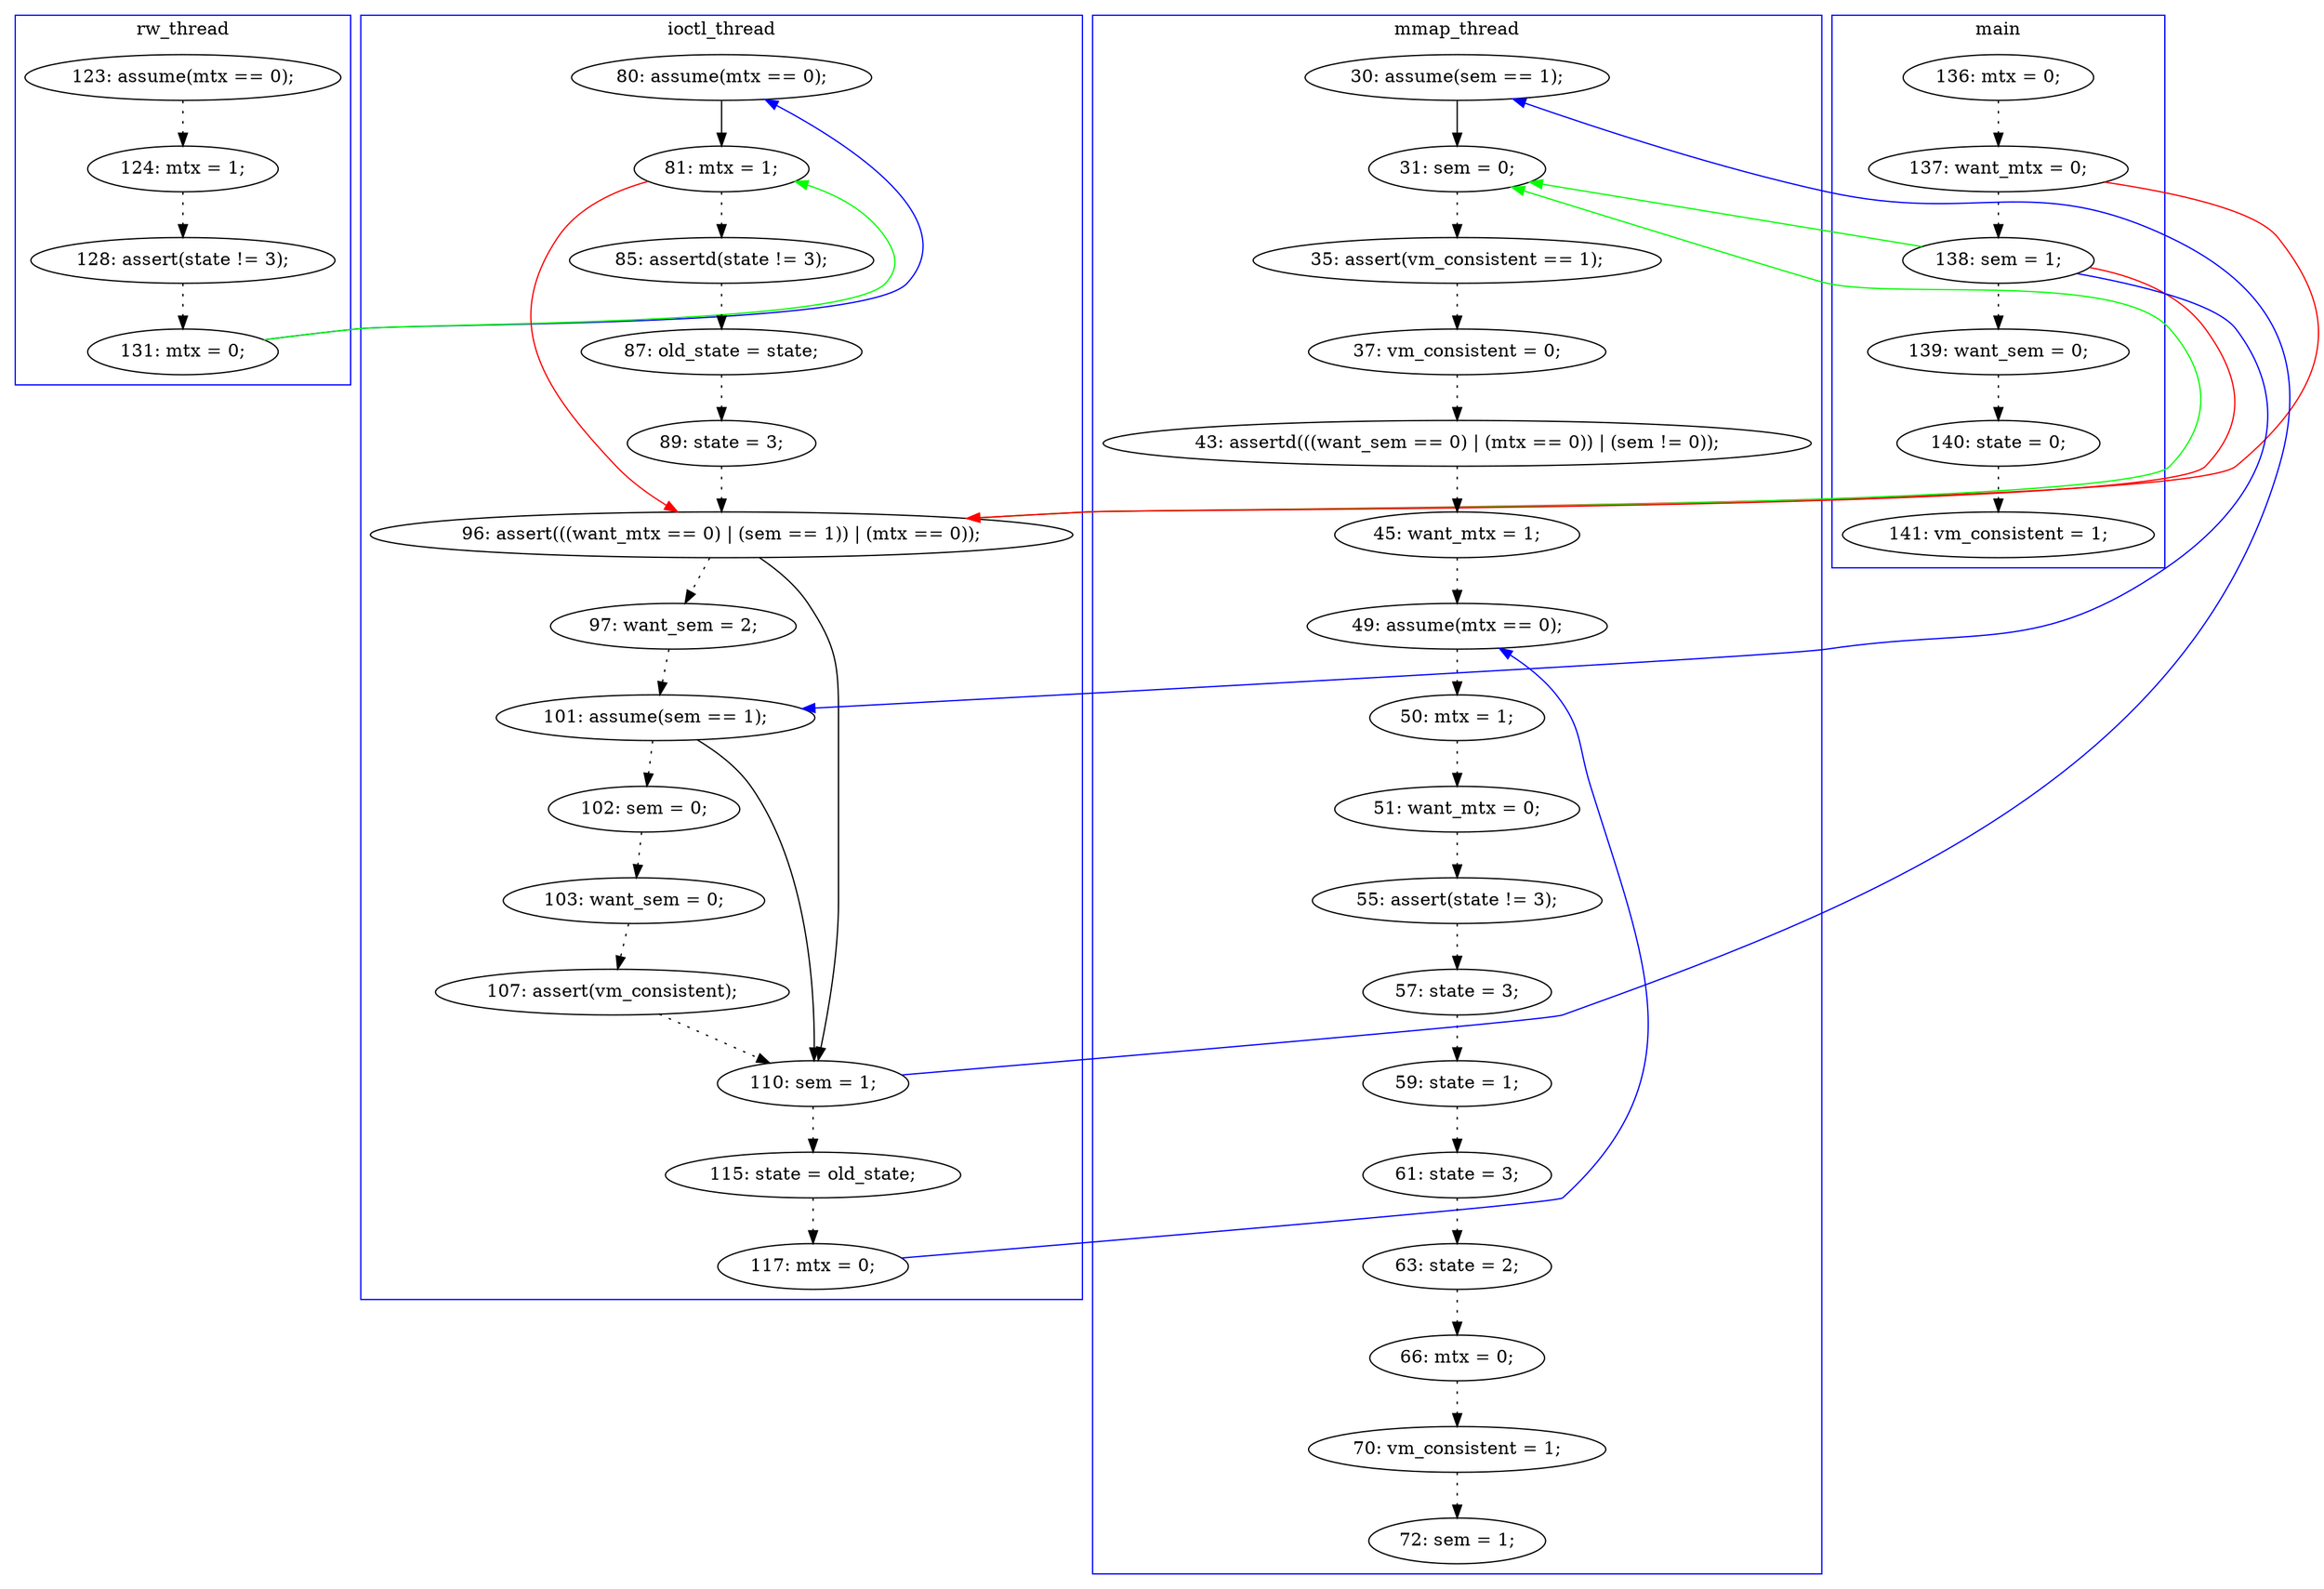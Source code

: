 digraph ProofObject {
	46 -> 47 [style = dotted, color = black]
	38 -> 40 [style = dotted, color = black]
	43 -> 44 [style = dotted, color = black]
	52 -> 53 [style = dotted, color = black]
	3 -> 24 [color = Red, constraint = false]
	15 -> 18 [color = Blue, constraint = false]
	51 -> 52 [style = dotted, color = black]
	36 -> 38 [style = dotted, color = black]
	24 -> 26 [style = dotted, color = black]
	12 -> 13 [style = dotted, color = black]
	14 -> 15 [style = dotted, color = black]
	34 -> 43 [color = Blue, constraint = false]
	26 -> 27 [style = dotted, color = black]
	28 -> 29 [style = dotted, color = black]
	4 -> 27 [color = Blue, constraint = false]
	31 -> 35 [color = Blue, constraint = false]
	2 -> 3 [style = dotted, color = black]
	45 -> 46 [style = dotted, color = black]
	30 -> 31 [style = dotted, color = black]
	22 -> 24 [style = dotted, color = black]
	19 -> 20 [style = dotted, color = black]
	50 -> 51 [style = dotted, color = black]
	6 -> 7 [style = dotted, color = black]
	41 -> 42 [style = dotted, color = black]
	29 -> 30 [style = dotted, color = black]
	5 -> 6 [style = dotted, color = black]
	47 -> 48 [style = dotted, color = black]
	20 -> 21 [style = dotted, color = black]
	13 -> 14 [style = dotted, color = black]
	24 -> 36 [color = Green, constraint = false]
	31 -> 33 [style = dotted, color = black]
	44 -> 45 [style = dotted, color = black]
	27 -> 31 [color = Black]
	19 -> 24 [color = Red, constraint = false]
	40 -> 41 [style = dotted, color = black]
	27 -> 28 [style = dotted, color = black]
	49 -> 50 [style = dotted, color = black]
	42 -> 43 [style = dotted, color = black]
	24 -> 31 [color = Black]
	18 -> 19 [color = Black]
	21 -> 22 [style = dotted, color = black]
	35 -> 36 [color = Black]
	15 -> 19 [color = Green, constraint = false]
	4 -> 5 [style = dotted, color = black]
	33 -> 34 [style = dotted, color = black]
	4 -> 36 [color = Green, constraint = false]
	48 -> 49 [style = dotted, color = black]
	4 -> 24 [color = Red, constraint = false]
	3 -> 4 [style = dotted, color = black]
	subgraph cluster0 {
		label = main
		color = blue
		3  [label = "137: want_mtx = 0;"]
		5  [label = "139: want_sem = 0;"]
		7  [label = "141: vm_consistent = 1;"]
		2  [label = "136: mtx = 0;"]
		4  [label = "138: sem = 1;"]
		6  [label = "140: state = 0;"]
	}
	subgraph cluster3 {
		label = rw_thread
		color = blue
		14  [label = "128: assert(state != 3);"]
		15  [label = "131: mtx = 0;"]
		12  [label = "123: assume(mtx == 0);"]
		13  [label = "124: mtx = 1;"]
	}
	subgraph cluster2 {
		label = ioctl_thread
		color = blue
		28  [label = "102: sem = 0;"]
		26  [label = "97: want_sem = 2;"]
		33  [label = "115: state = old_state;"]
		22  [label = "89: state = 3;"]
		21  [label = "87: old_state = state;"]
		20  [label = "85: assertd(state != 3);"]
		29  [label = "103: want_sem = 0;"]
		30  [label = "107: assert(vm_consistent);"]
		27  [label = "101: assume(sem == 1);"]
		19  [label = "81: mtx = 1;"]
		34  [label = "117: mtx = 0;"]
		18  [label = "80: assume(mtx == 0);"]
		31  [label = "110: sem = 1;"]
		24  [label = "96: assert(((want_mtx == 0) | (sem == 1)) | (mtx == 0));"]
	}
	subgraph cluster1 {
		label = mmap_thread
		color = blue
		38  [label = "35: assert(vm_consistent == 1);"]
		45  [label = "51: want_mtx = 0;"]
		41  [label = "43: assertd(((want_sem == 0) | (mtx == 0)) | (sem != 0));"]
		46  [label = "55: assert(state != 3);"]
		52  [label = "70: vm_consistent = 1;"]
		42  [label = "45: want_mtx = 1;"]
		35  [label = "30: assume(sem == 1);"]
		47  [label = "57: state = 3;"]
		51  [label = "66: mtx = 0;"]
		49  [label = "61: state = 3;"]
		50  [label = "63: state = 2;"]
		44  [label = "50: mtx = 1;"]
		36  [label = "31: sem = 0;"]
		53  [label = "72: sem = 1;"]
		43  [label = "49: assume(mtx == 0);"]
		40  [label = "37: vm_consistent = 0;"]
		48  [label = "59: state = 1;"]
	}
}